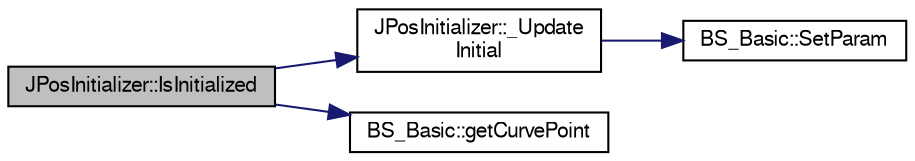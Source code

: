 digraph "JPosInitializer::IsInitialized"
{
  edge [fontname="FreeSans",fontsize="10",labelfontname="FreeSans",labelfontsize="10"];
  node [fontname="FreeSans",fontsize="10",shape=record];
  rankdir="LR";
  Node1 [label="JPosInitializer::IsInitialized",height=0.2,width=0.4,color="black", fillcolor="grey75", style="filled", fontcolor="black"];
  Node1 -> Node2 [color="midnightblue",fontsize="10",style="solid",fontname="FreeSans"];
  Node2 [label="JPosInitializer::_Update\lInitial",height=0.2,width=0.4,color="black", fillcolor="white", style="filled",URL="$d6/d0e/class_j_pos_initializer.html#a3f27c92c08ee18afa2db91128fd229e1"];
  Node2 -> Node3 [color="midnightblue",fontsize="10",style="solid",fontname="FreeSans"];
  Node3 [label="BS_Basic::SetParam",height=0.2,width=0.4,color="black", fillcolor="white", style="filled",URL="$d9/da0/class_b_s___basic.html#a432ccfe3f11e915682afa668a41407b5"];
  Node1 -> Node4 [color="midnightblue",fontsize="10",style="solid",fontname="FreeSans"];
  Node4 [label="BS_Basic::getCurvePoint",height=0.2,width=0.4,color="black", fillcolor="white", style="filled",URL="$d9/da0/class_b_s___basic.html#a009c9f461b239169abfed1fce4144d11"];
}
